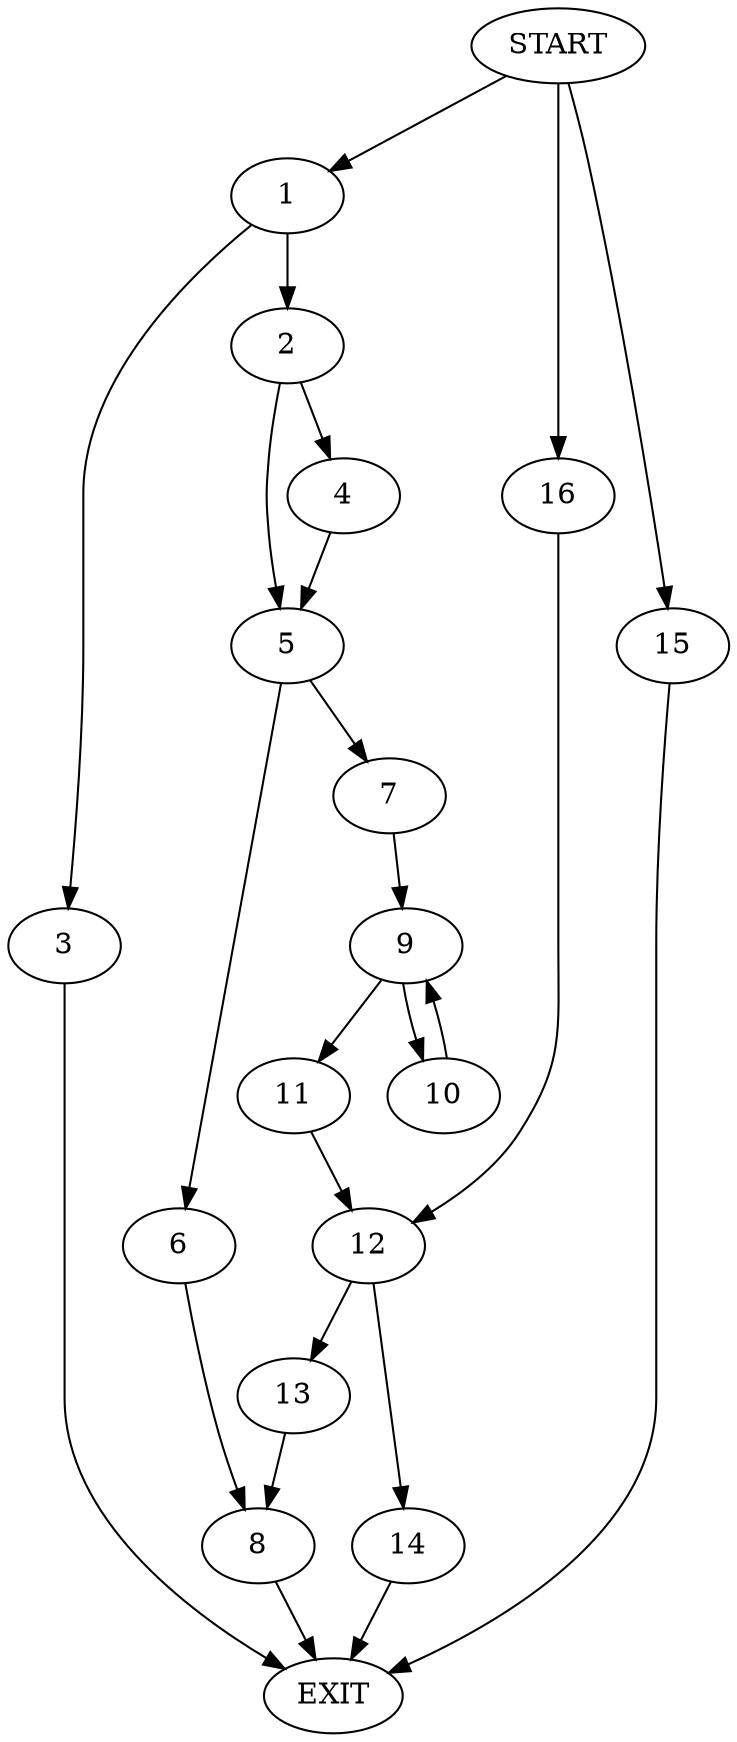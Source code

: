 digraph {
0 [label="START"]
17 [label="EXIT"]
0 -> 1
1 -> 2
1 -> 3
3 -> 17
2 -> 4
2 -> 5
5 -> 6
5 -> 7
4 -> 5
6 -> 8
7 -> 9
9 -> 10
9 -> 11
10 -> 9
11 -> 12
12 -> 13
12 -> 14
13 -> 8
8 -> 17
0 -> 15
15 -> 17
0 -> 16
16 -> 12
14 -> 17
}
